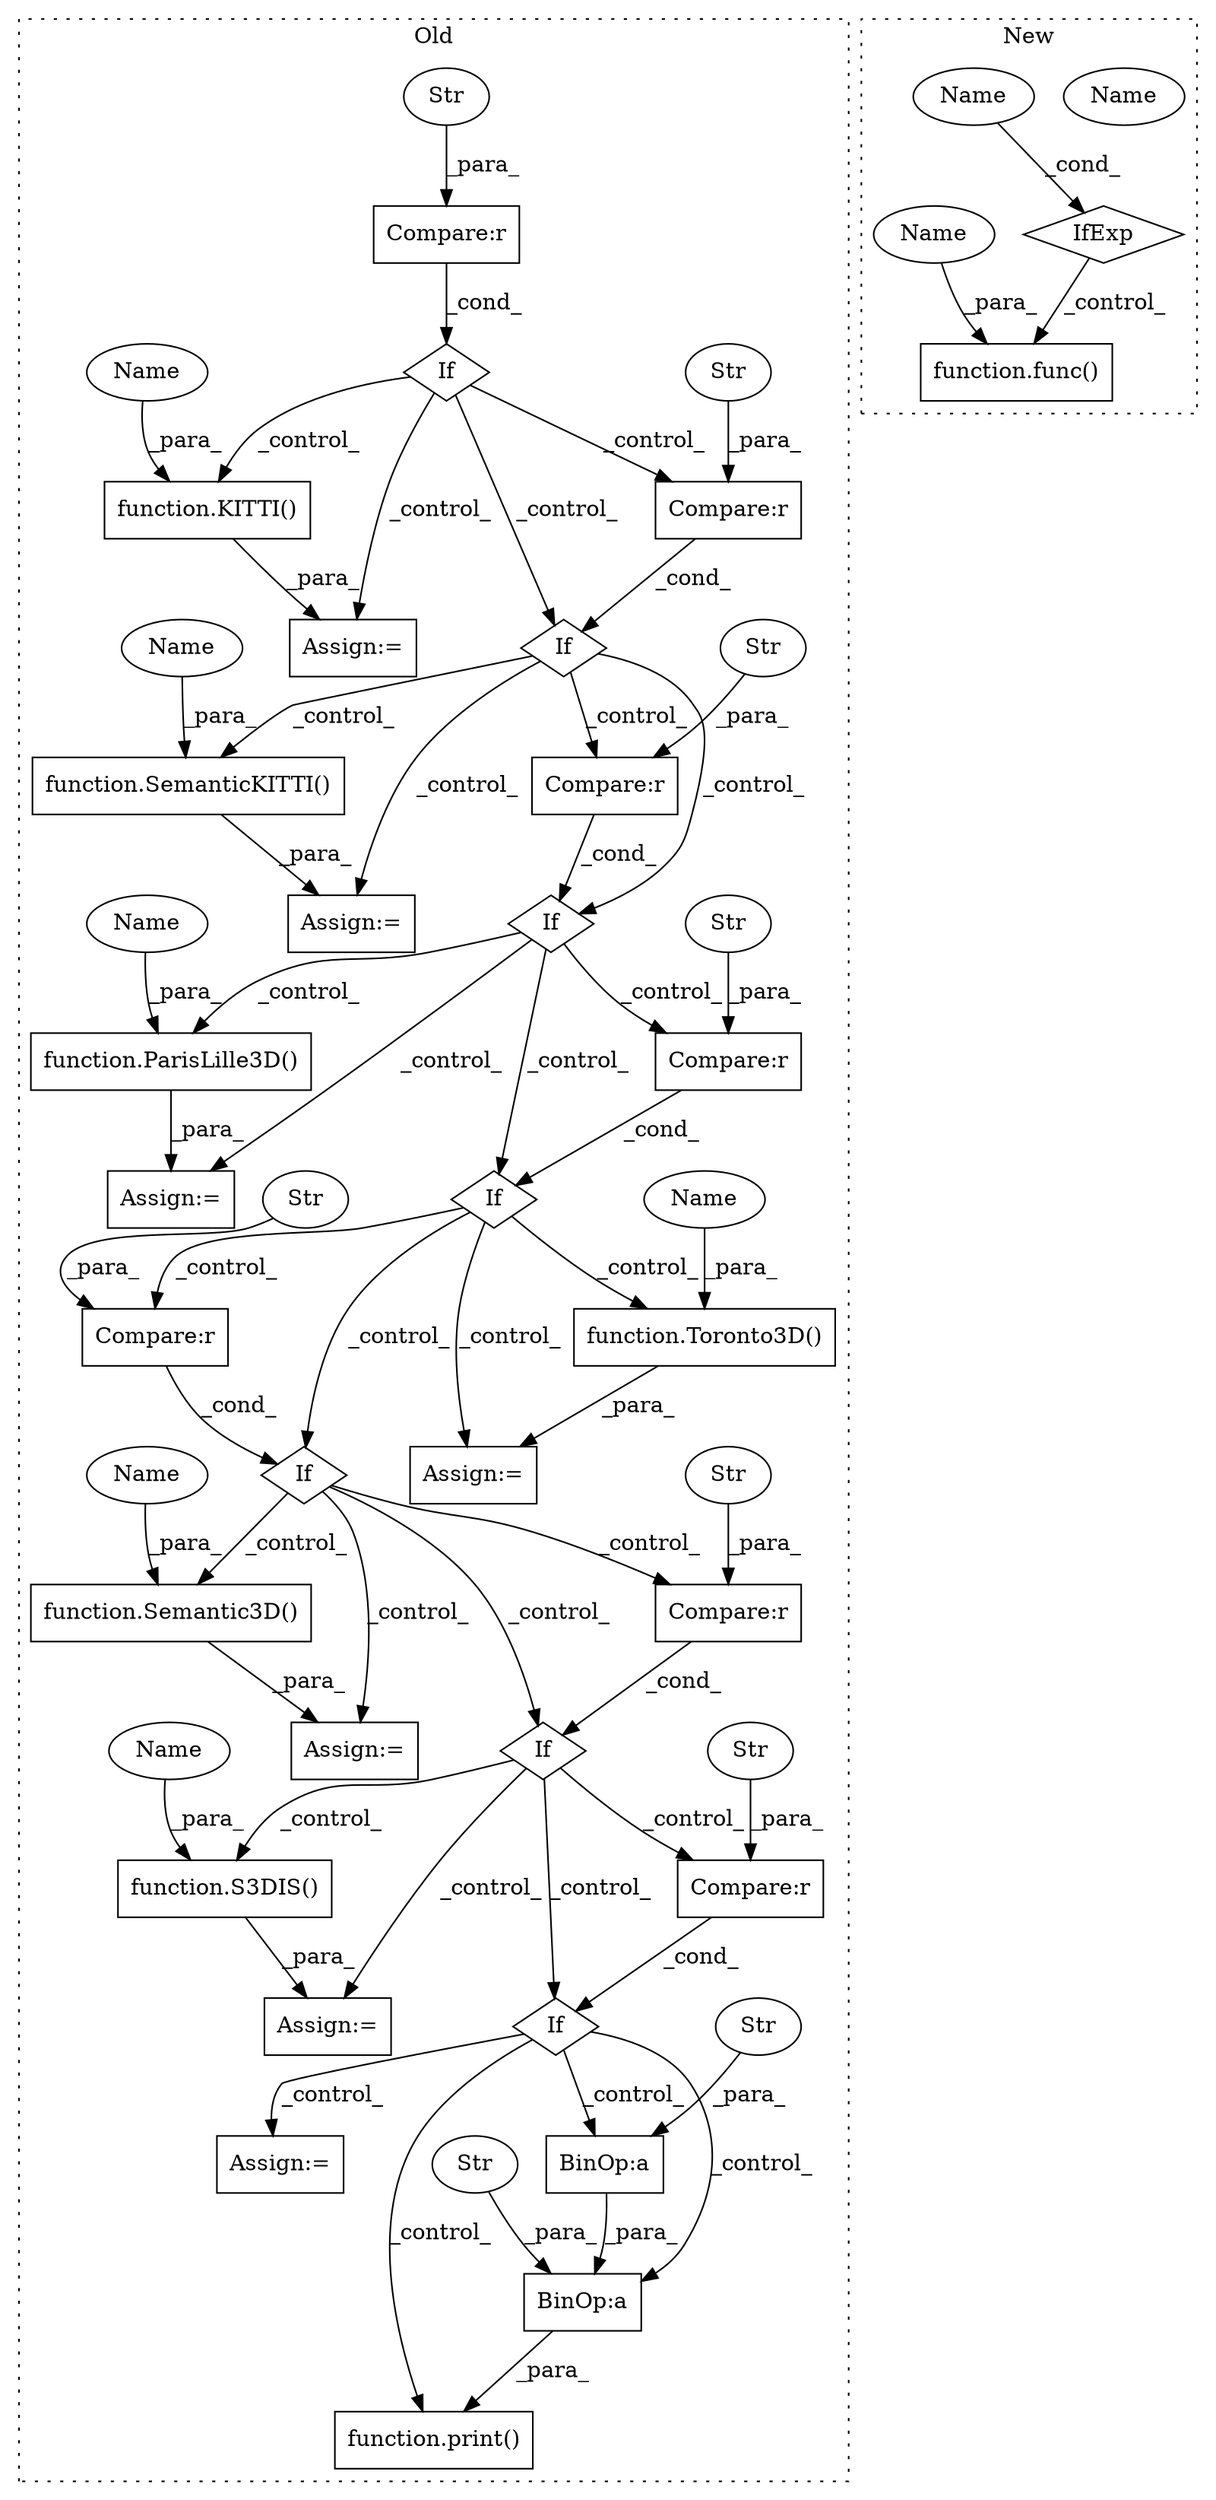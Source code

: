 digraph G {
subgraph cluster0 {
1 [label="function.S3DIS()" a="75" s="3655,3665" l="6,1" shape="box"];
3 [label="If" a="96" s="3425" l="0" shape="diamond"];
4 [label="BinOp:a" a="82" s="3753" l="11" shape="box"];
5 [label="If" a="96" s="3676" l="0" shape="diamond"];
6 [label="BinOp:a" a="82" s="3753" l="3" shape="box"];
7 [label="If" a="96" s="3552" l="0" shape="diamond"];
8 [label="Str" a="66" s="3742" l="11" shape="ellipse"];
9 [label="If" a="96" s="3489" l="0" shape="diamond"];
10 [label="Str" a="66" s="3764" l="26" shape="ellipse"];
11 [label="If" a="96" s="3292" l="3" shape="diamond"];
12 [label="function.Toronto3D()" a="75" s="3527,3541" l="10,1" shape="box"];
13 [label="If" a="96" s="3619" l="0" shape="diamond"];
14 [label="Compare:r" a="40" s="3489" l="18" shape="box"];
15 [label="If" a="96" s="3352" l="0" shape="diamond"];
16 [label="Compare:r" a="40" s="3676" l="17" shape="box"];
17 [label="Compare:r" a="40" s="3425" l="16" shape="box"];
18 [label="Str" a="66" s="3498" l="9" shape="ellipse"];
19 [label="Str" a="66" s="3434" l="7" shape="ellipse"];
20 [label="Str" a="66" s="3685" l="8" shape="ellipse"];
21 [label="Compare:r" a="40" s="3552" l="21" shape="box"];
22 [label="Compare:r" a="40" s="3619" l="16" shape="box"];
23 [label="Str" a="66" s="3561" l="12" shape="ellipse"];
24 [label="Compare:r" a="40" s="3352" l="24" shape="box"];
25 [label="Compare:r" a="40" s="3295" l="16" shape="box"];
26 [label="Str" a="66" s="3304" l="7" shape="ellipse"];
27 [label="Str" a="66" s="3628" l="7" shape="ellipse"];
28 [label="Str" a="66" s="3361" l="15" shape="ellipse"];
29 [label="function.ParisLille3D()" a="75" s="3461,3478" l="13,1" shape="box"];
31 [label="function.print()" a="75" s="3736,3790" l="6,1" shape="box"];
33 [label="function.KITTI()" a="75" s="3331,3341" l="6,1" shape="box"];
34 [label="Assign:=" a="68" s="3458" l="3" shape="box"];
35 [label="function.Semantic3D()" a="75" s="3593,3608" l="11,1" shape="box"];
36 [label="Assign:=" a="68" s="3590" l="3" shape="box"];
37 [label="Assign:=" a="68" s="3393" l="3" shape="box"];
38 [label="Assign:=" a="68" s="3524" l="3" shape="box"];
39 [label="Assign:=" a="68" s="3710" l="3" shape="box"];
40 [label="Assign:=" a="68" s="3652" l="3" shape="box"];
41 [label="Assign:=" a="68" s="3328" l="3" shape="box"];
42 [label="function.SemanticKITTI()" a="75" s="3396,3414" l="14,1" shape="box"];
44 [label="Name" a="87" s="3537" l="4" shape="ellipse"];
45 [label="Name" a="87" s="3604" l="4" shape="ellipse"];
46 [label="Name" a="87" s="3337" l="4" shape="ellipse"];
47 [label="Name" a="87" s="3410" l="4" shape="ellipse"];
48 [label="Name" a="87" s="3474" l="4" shape="ellipse"];
49 [label="Name" a="87" s="3661" l="4" shape="ellipse"];
label = "Old";
style="dotted";
}
subgraph cluster1 {
2 [label="function.func()" a="75" s="3558,3567" l="5,1" shape="box"];
30 [label="IfExp" a="51" s="3568,3576" l="4,6" shape="diamond"];
32 [label="Name" a="87" s="3572" l="4" shape="ellipse"];
43 [label="Name" a="87" s="3572" l="4" shape="ellipse"];
50 [label="Name" a="87" s="3563" l="4" shape="ellipse"];
label = "New";
style="dotted";
}
1 -> 40 [label="_para_"];
3 -> 29 [label="_control_"];
3 -> 9 [label="_control_"];
3 -> 34 [label="_control_"];
3 -> 14 [label="_control_"];
4 -> 31 [label="_para_"];
5 -> 4 [label="_control_"];
5 -> 31 [label="_control_"];
5 -> 6 [label="_control_"];
5 -> 39 [label="_control_"];
6 -> 4 [label="_para_"];
7 -> 36 [label="_control_"];
7 -> 22 [label="_control_"];
7 -> 35 [label="_control_"];
7 -> 13 [label="_control_"];
8 -> 6 [label="_para_"];
9 -> 38 [label="_control_"];
9 -> 7 [label="_control_"];
9 -> 21 [label="_control_"];
9 -> 12 [label="_control_"];
10 -> 4 [label="_para_"];
11 -> 24 [label="_control_"];
11 -> 15 [label="_control_"];
11 -> 33 [label="_control_"];
11 -> 41 [label="_control_"];
12 -> 38 [label="_para_"];
13 -> 1 [label="_control_"];
13 -> 40 [label="_control_"];
13 -> 16 [label="_control_"];
13 -> 5 [label="_control_"];
14 -> 9 [label="_cond_"];
15 -> 17 [label="_control_"];
15 -> 3 [label="_control_"];
15 -> 37 [label="_control_"];
15 -> 42 [label="_control_"];
16 -> 5 [label="_cond_"];
17 -> 3 [label="_cond_"];
18 -> 14 [label="_para_"];
19 -> 17 [label="_para_"];
20 -> 16 [label="_para_"];
21 -> 7 [label="_cond_"];
22 -> 13 [label="_cond_"];
23 -> 21 [label="_para_"];
24 -> 15 [label="_cond_"];
25 -> 11 [label="_cond_"];
26 -> 25 [label="_para_"];
27 -> 22 [label="_para_"];
28 -> 24 [label="_para_"];
29 -> 34 [label="_para_"];
30 -> 2 [label="_control_"];
33 -> 41 [label="_para_"];
35 -> 36 [label="_para_"];
42 -> 37 [label="_para_"];
43 -> 30 [label="_cond_"];
44 -> 12 [label="_para_"];
45 -> 35 [label="_para_"];
46 -> 33 [label="_para_"];
47 -> 42 [label="_para_"];
48 -> 29 [label="_para_"];
49 -> 1 [label="_para_"];
50 -> 2 [label="_para_"];
}